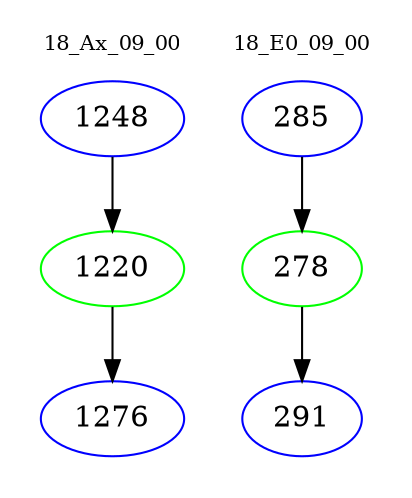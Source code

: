 digraph{
subgraph cluster_0 {
color = white
label = "18_Ax_09_00";
fontsize=10;
T0_1248 [label="1248", color="blue"]
T0_1248 -> T0_1220 [color="black"]
T0_1220 [label="1220", color="green"]
T0_1220 -> T0_1276 [color="black"]
T0_1276 [label="1276", color="blue"]
}
subgraph cluster_1 {
color = white
label = "18_E0_09_00";
fontsize=10;
T1_285 [label="285", color="blue"]
T1_285 -> T1_278 [color="black"]
T1_278 [label="278", color="green"]
T1_278 -> T1_291 [color="black"]
T1_291 [label="291", color="blue"]
}
}

